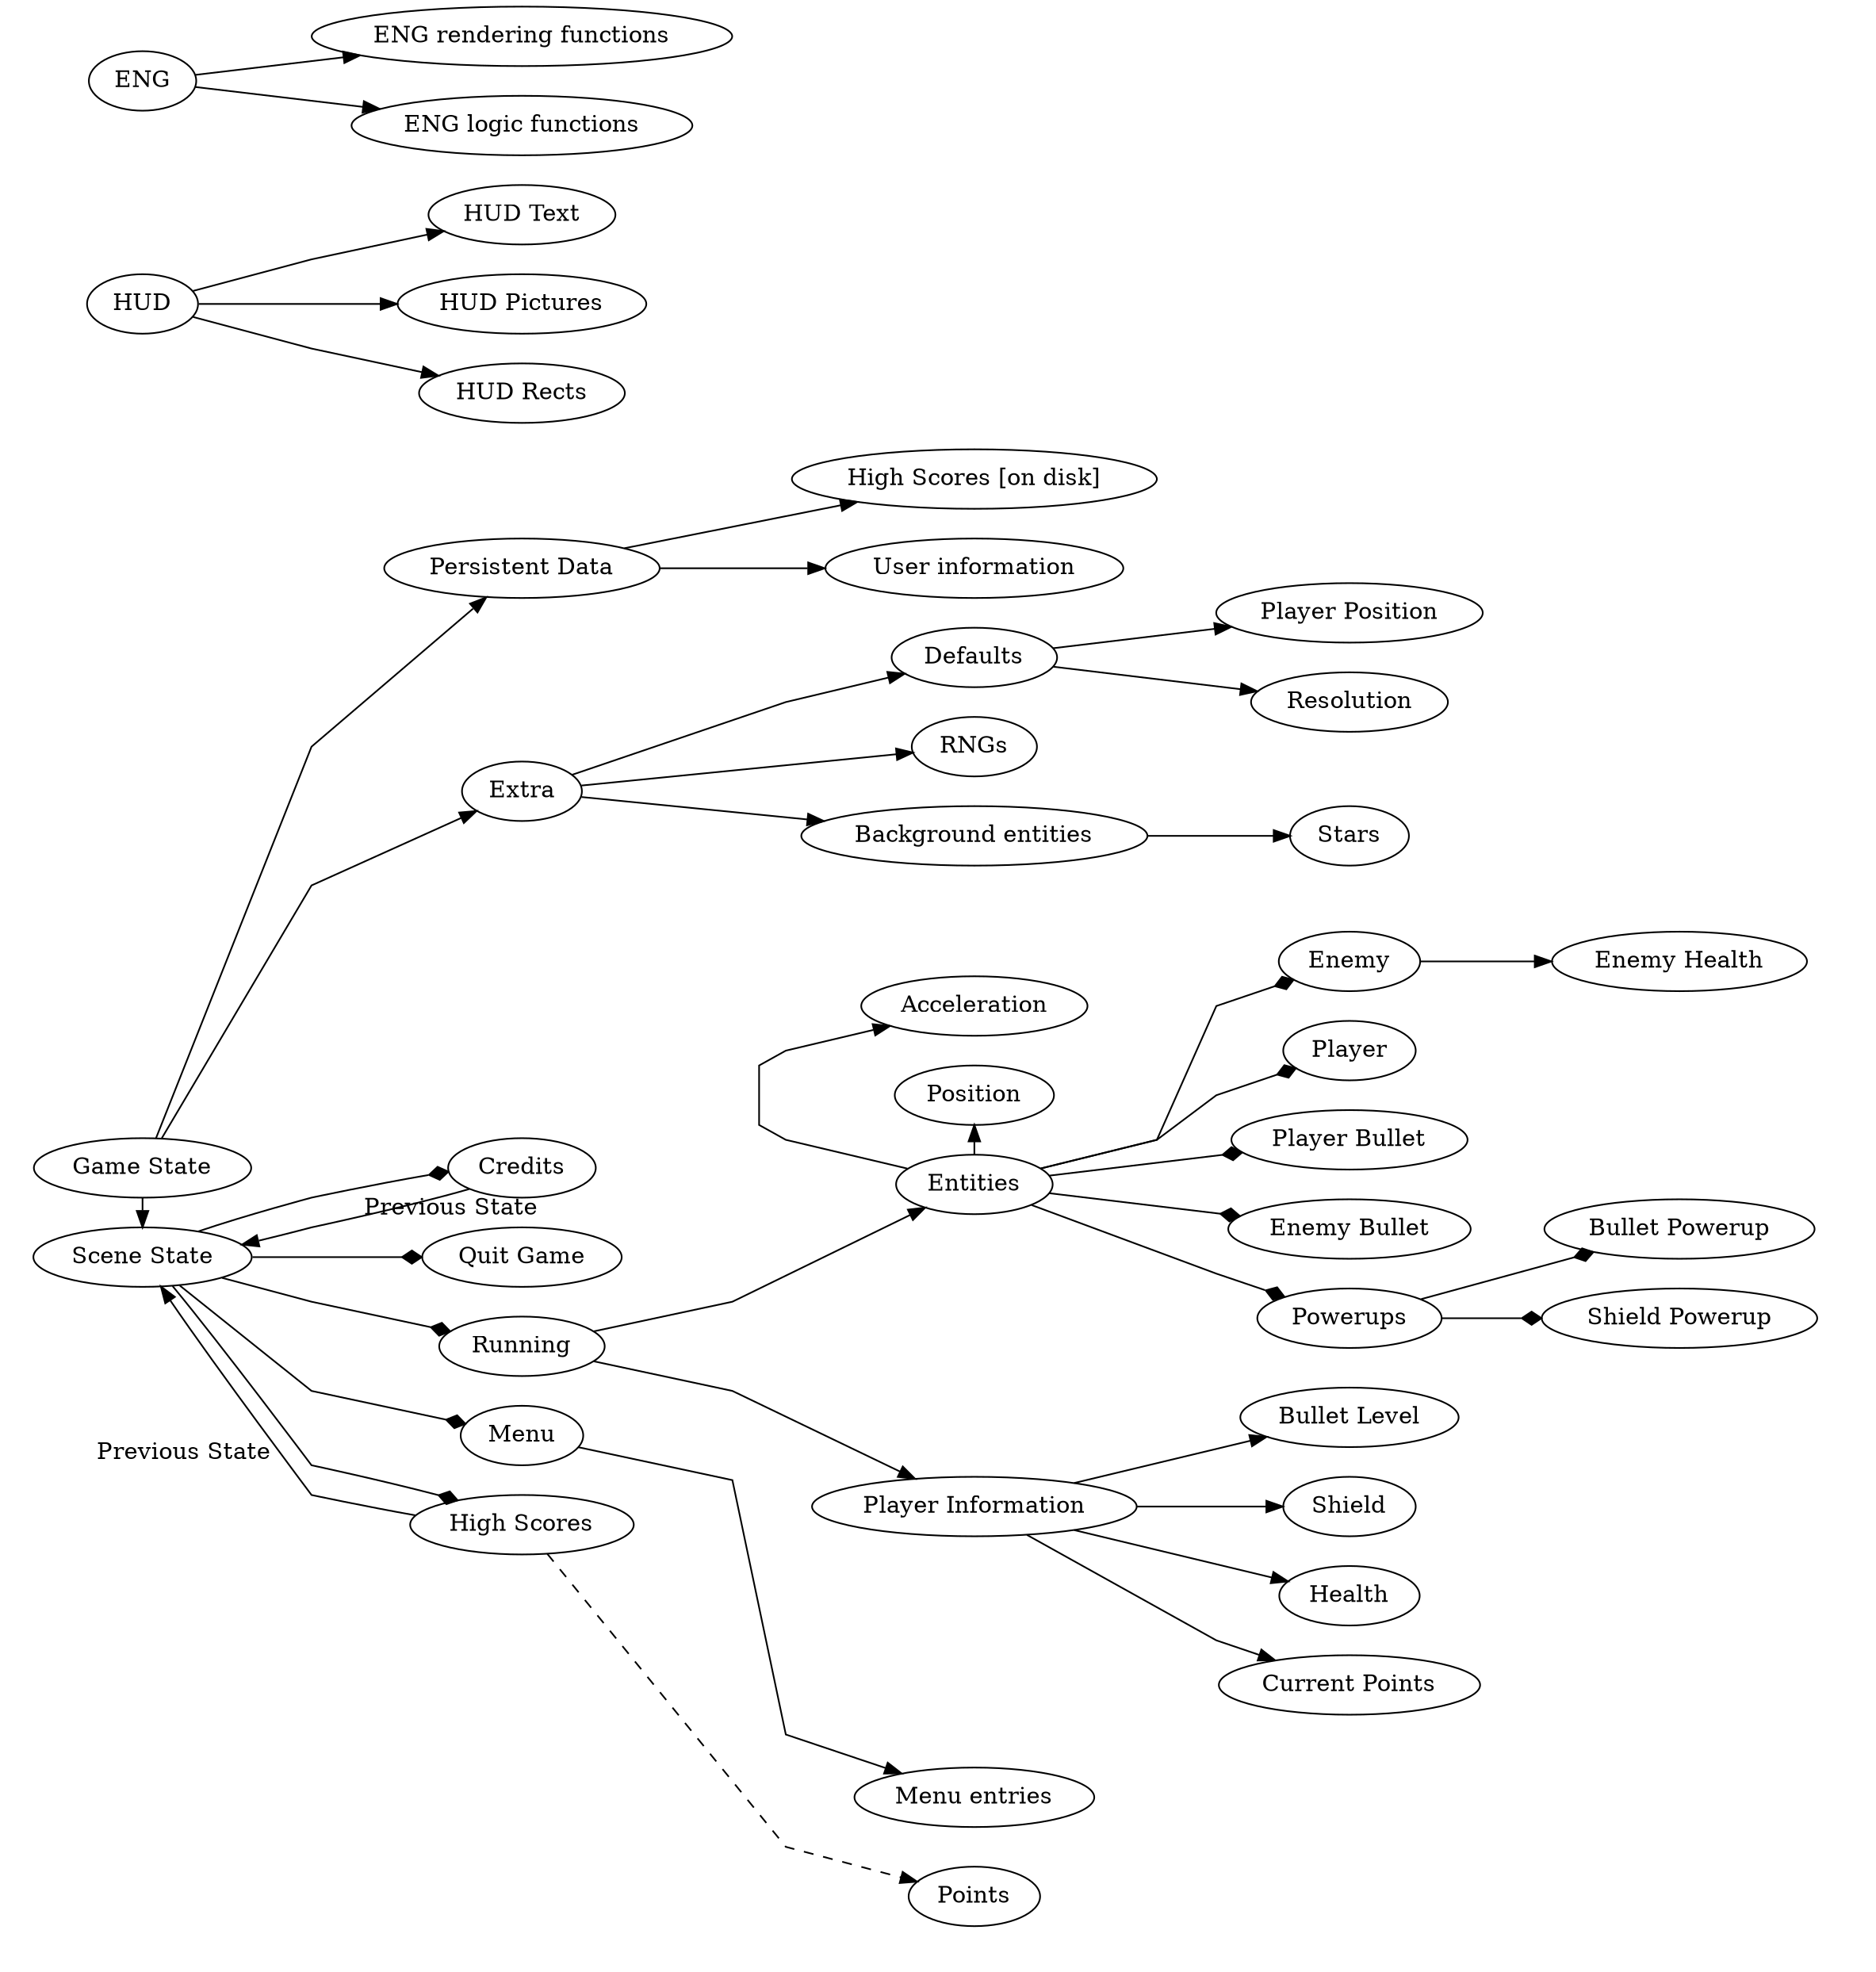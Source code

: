 digraph Letvezi {
    subgraph cluster_main {
            color=invis;
            { rank=same; "Game State"; "Scene State"; }
    }
    subgraph cluster_common {
            color=invis;
            "Persistent Data";
            "High Scores [on disk]" "User information";
            "Extra";
            "Background entities" "RNGs" "Defaults";
            "Stars" "Player Position" "Resolution";
    }
    subgraph cluster_game_state {
            color=invis;
            "Running"  "Menu" "High Scores" "Credits" "Quit Game";
            subgraph cluster_s_menu {
                color=invis;
                "Menu entries";
            }
            subgraph cluster_s_high_scores {
                color=invis;
                "Points";
            }
            subgraph cluster_s_running {
                color=invis;
                subgraph cluster_r_entities {
                    "Entities"
                    "Position" "Acceleration";
                    { rank=same; "Position"; "Entities"; "Acceleration"; }
                    "Player" "Enemy" "Powerups" "Enemy Bullet" "Player Bullet";
                    "Enemy Health" "Shield Powerup" "Bullet Powerup";
                    { rank=same; "Player"; "Enemy"; "Powerups"; "Enemy Bullet"; "Player Bullet"; };
                    { rank=same; "Shield Powerup"; "Bullet Powerup"; };
                };
                subgraph cluster_r_player_info {
                    "Player Information";
                    "Current Points" "Health" "Shield" "Bullet Level";
                };
            }
    }



    rankdir=LR;
    splines=polyline;

    "HUD" -> "HUD Text"
    "HUD" -> "HUD Pictures"
    "HUD" -> "HUD Rects"

    "ENG" -> "ENG rendering functions"
    "ENG" -> "ENG logic functions"

    "Persistent Data" -> "High Scores [on disk]"
    "Persistent Data" -> "User information"
    "Extra" -> "Background entities"
    "Background entities" -> "Stars"
    "Extra" -> "RNGs"
    "Extra" -> "Defaults"
    "Defaults" -> "Player Position"
    "Defaults" -> "Resolution"
    "Game State" -> "Persistent Data"
    "Game State" -> "Extra"
    "Game State" -> "Scene State"
    "Scene State" -> "Menu" [arrowhead=diamond]
    "Scene State" -> "High Scores" [arrowhead=diamond]
    "Scene State" -> "Credits" [arrowhead=diamond]
    "Scene State" -> "Quit Game" [arrowhead=diamond]
    "Scene State" -> "Running" [arrowhead=diamond]
    "Menu" -> "Menu entries"
    "High Scores" -> "Points" [style=dashed]
    "High Scores" -> "Scene State" [xlabel="Previous State"]
    "Credits" -> "Scene State" [xlabel="Previous State"]
    "Running" -> "Entities"
    "Running" -> "Player Information"
    "Player Information" -> {"Current Points", "Health", "Shield", "Bullet Level"}
    "Entities" -> "Player" [arrowhead=diamond]
    "Entities" -> "Enemy"  [arrowhead=diamond]
    "Entities" -> "Powerups" [arrowhead=diamond]
    "Entities" -> "Player Bullet" [arrowhead=diamond]
    "Entities" -> "Enemy Bullet" [arrowhead=diamond]
    "Entities" -> "Position"
    "Entities" -> "Acceleration"
    "Enemy" -> "Enemy Health"
    "Powerups" -> "Shield Powerup" [arrowhead=diamond]
    "Powerups" -> "Bullet Powerup" [arrowhead=diamond]
}
